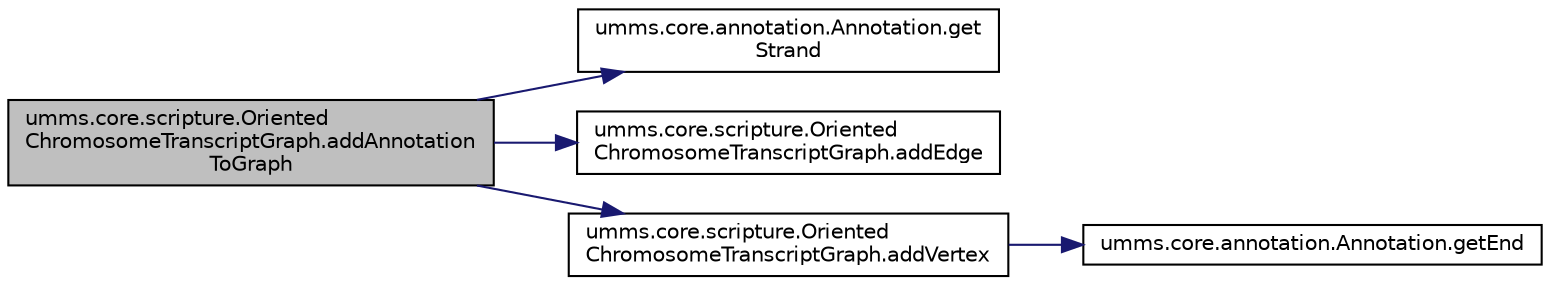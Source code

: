 digraph "umms.core.scripture.OrientedChromosomeTranscriptGraph.addAnnotationToGraph"
{
  edge [fontname="Helvetica",fontsize="10",labelfontname="Helvetica",labelfontsize="10"];
  node [fontname="Helvetica",fontsize="10",shape=record];
  rankdir="LR";
  Node1 [label="umms.core.scripture.Oriented\lChromosomeTranscriptGraph.addAnnotation\lToGraph",height=0.2,width=0.4,color="black", fillcolor="grey75", style="filled" fontcolor="black"];
  Node1 -> Node2 [color="midnightblue",fontsize="10",style="solid",fontname="Helvetica"];
  Node2 [label="umms.core.annotation.Annotation.get\lStrand",height=0.2,width=0.4,color="black", fillcolor="white", style="filled",URL="$interfaceumms_1_1core_1_1annotation_1_1_annotation.html#ae43b57d64e5ca6c58123c695fa31bf34"];
  Node1 -> Node3 [color="midnightblue",fontsize="10",style="solid",fontname="Helvetica"];
  Node3 [label="umms.core.scripture.Oriented\lChromosomeTranscriptGraph.addEdge",height=0.2,width=0.4,color="black", fillcolor="white", style="filled",URL="$classumms_1_1core_1_1scripture_1_1_oriented_chromosome_transcript_graph.html#aba8a22ce99ff63b98548903d4615ba6b"];
  Node1 -> Node4 [color="midnightblue",fontsize="10",style="solid",fontname="Helvetica"];
  Node4 [label="umms.core.scripture.Oriented\lChromosomeTranscriptGraph.addVertex",height=0.2,width=0.4,color="black", fillcolor="white", style="filled",URL="$classumms_1_1core_1_1scripture_1_1_oriented_chromosome_transcript_graph.html#a6e0e951bd8fa8e83f453b8050e742b9c"];
  Node4 -> Node5 [color="midnightblue",fontsize="10",style="solid",fontname="Helvetica"];
  Node5 [label="umms.core.annotation.Annotation.getEnd",height=0.2,width=0.4,color="black", fillcolor="white", style="filled",URL="$interfaceumms_1_1core_1_1annotation_1_1_annotation.html#a51310d48912558d549d21cbf92ab946a"];
}
